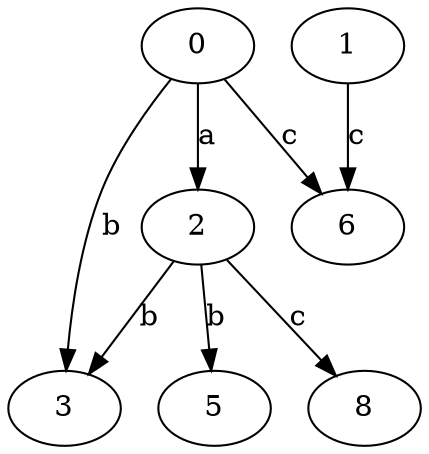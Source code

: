 strict digraph  {
0;
1;
2;
3;
5;
6;
8;
0 -> 2  [label=a];
0 -> 3  [label=b];
0 -> 6  [label=c];
1 -> 6  [label=c];
2 -> 3  [label=b];
2 -> 5  [label=b];
2 -> 8  [label=c];
}
